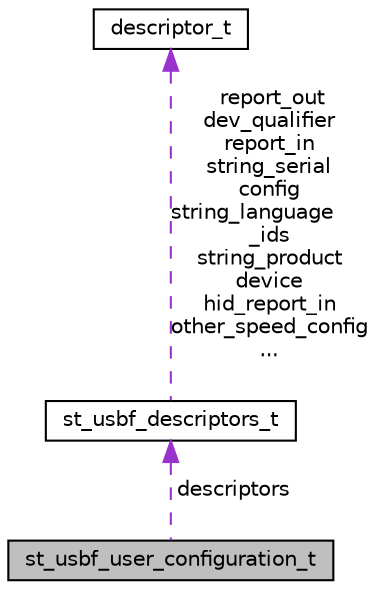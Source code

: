 digraph "st_usbf_user_configuration_t"
{
 // LATEX_PDF_SIZE
  edge [fontname="Helvetica",fontsize="10",labelfontname="Helvetica",labelfontsize="10"];
  node [fontname="Helvetica",fontsize="10",shape=record];
  Node1 [label="st_usbf_user_configuration_t",height=0.2,width=0.4,color="black", fillcolor="grey75", style="filled", fontcolor="black",tooltip=" "];
  Node2 -> Node1 [dir="back",color="darkorchid3",fontsize="10",style="dashed",label=" descriptors" ,fontname="Helvetica"];
  Node2 [label="st_usbf_descriptors_t",height=0.2,width=0.4,color="black", fillcolor="white", style="filled",URL="$d9/df0/structst__usbf__descriptors__t.html",tooltip=" "];
  Node3 -> Node2 [dir="back",color="darkorchid3",fontsize="10",style="dashed",label=" report_out\ndev_qualifier\nreport_in\nstring_serial\nconfig\nstring_language\l_ids\nstring_product\ndevice\nhid_report_in\nother_speed_config\n..." ,fontname="Helvetica"];
  Node3 [label="descriptor_t",height=0.2,width=0.4,color="black", fillcolor="white", style="filled",URL="$d2/db2/structdescriptor__t.html",tooltip=" "];
}

